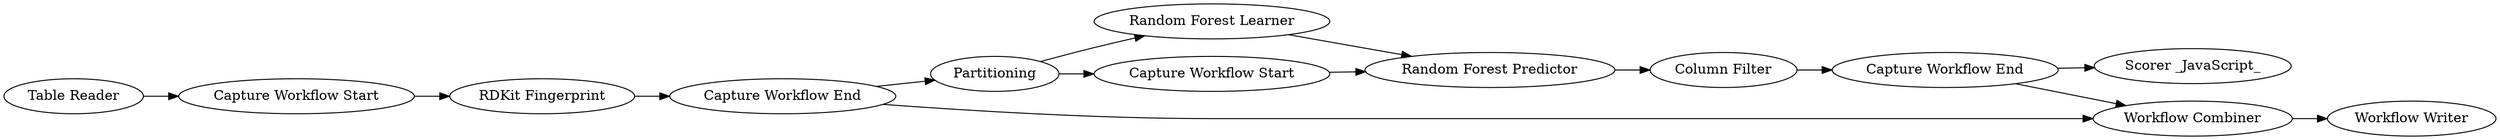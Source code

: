 digraph {
	253 -> 340
	243 -> 250
	344 -> 251
	250 -> 251
	243 -> 344
	322 -> 339
	341 -> 346
	343 -> 338
	339 -> 253
	340 -> 341
	343 -> 341
	340 -> 243
	345 -> 343
	251 -> 345
	339 [label="Capture Workflow Start"]
	251 [label="Random Forest Predictor"]
	341 [label="Workflow Combiner"]
	253 [label="RDKit Fingerprint"]
	322 [label="Table Reader"]
	343 [label="Capture Workflow End"]
	243 [label=Partitioning]
	250 [label="Random Forest Learner"]
	346 [label="Workflow Writer"]
	338 [label="Scorer _JavaScript_"]
	344 [label="Capture Workflow Start"]
	345 [label="Column Filter"]
	340 [label="Capture Workflow End"]
	rankdir=LR
}
